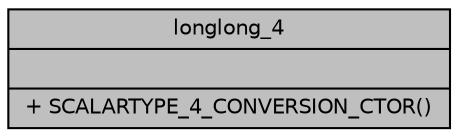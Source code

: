 digraph "longlong_4"
{
  edge [fontname="Helvetica",fontsize="10",labelfontname="Helvetica",labelfontsize="10"];
  node [fontname="Helvetica",fontsize="10",shape=record];
  Node1 [label="{longlong_4\n||+ SCALARTYPE_4_CONVERSION_CTOR()\l}",height=0.2,width=0.4,color="black", fillcolor="grey75", style="filled", fontcolor="black"];
}
